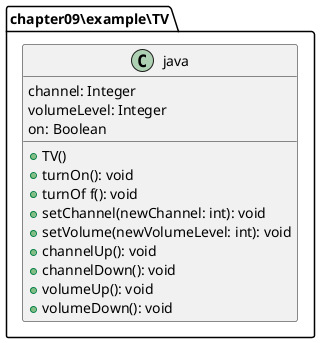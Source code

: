 @startuml
class chapter09\example\TV.java
{
    channel: Integer
    volumeLevel: Integer
    on: Boolean
    +TV()
    +turnOn(): void
    +turnOf f(): void
    +setChannel(newChannel: int): void
    +setVolume(newVolumeLevel: int): void
    +channelUp(): void
    +channelDown(): void
    +volumeUp(): void
    +volumeDown(): void
}
@enduml